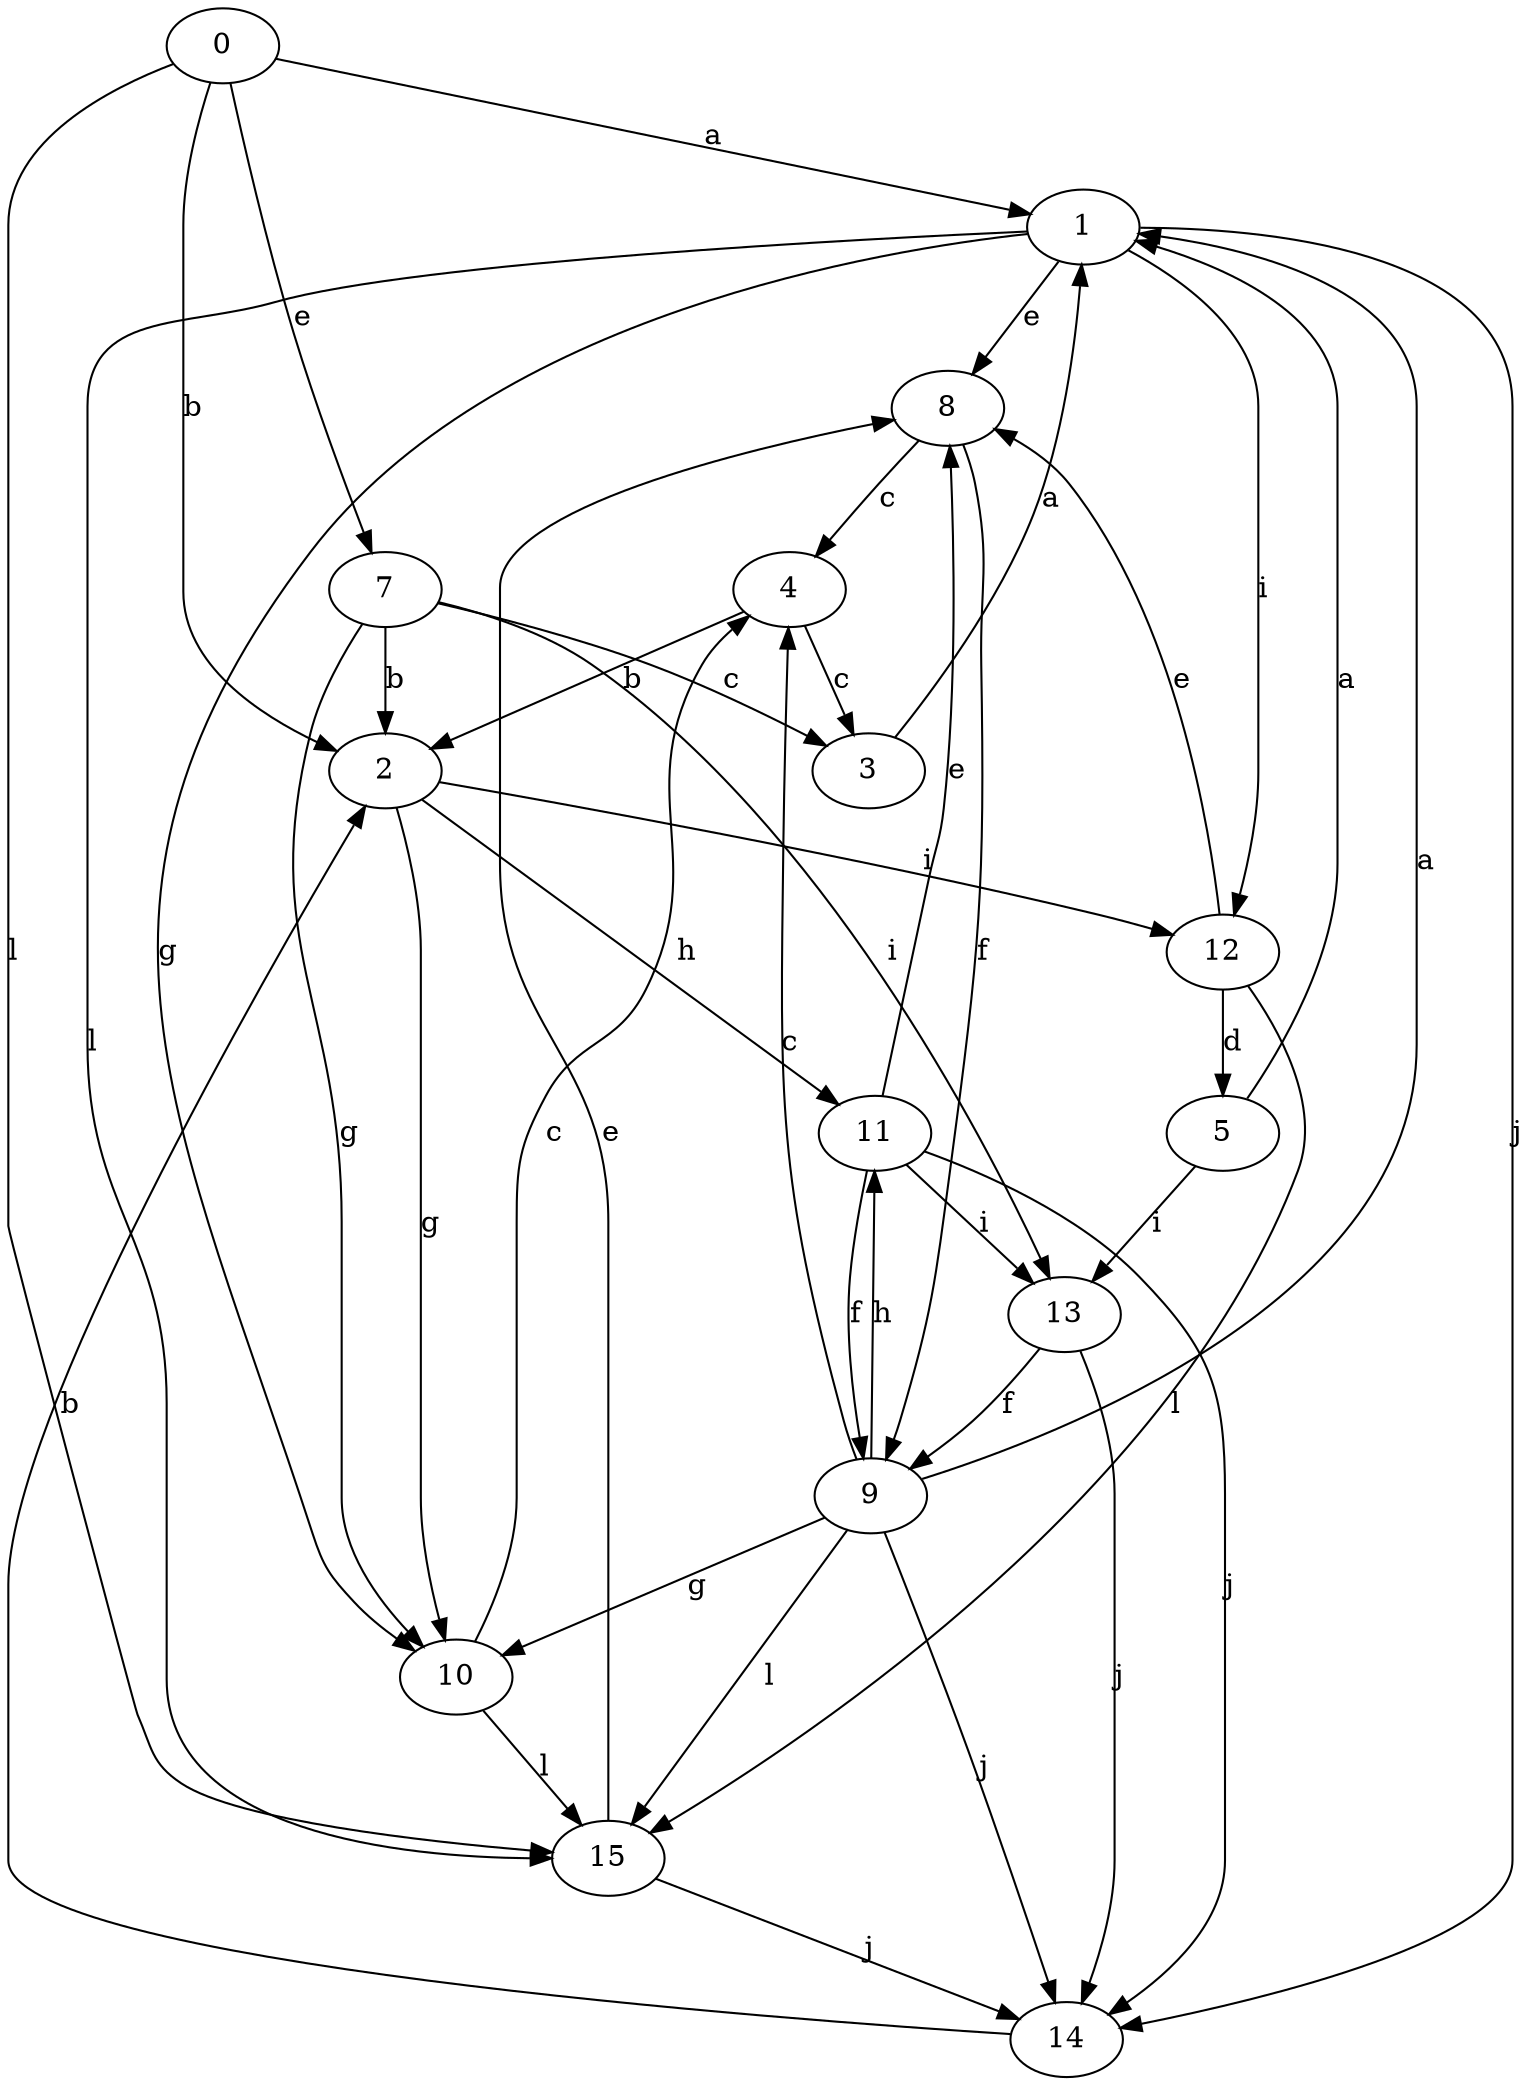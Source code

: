strict digraph  {
0;
1;
2;
3;
4;
5;
7;
8;
9;
10;
11;
12;
13;
14;
15;
0 -> 1  [label=a];
0 -> 2  [label=b];
0 -> 7  [label=e];
0 -> 15  [label=l];
1 -> 8  [label=e];
1 -> 10  [label=g];
1 -> 12  [label=i];
1 -> 14  [label=j];
1 -> 15  [label=l];
2 -> 10  [label=g];
2 -> 11  [label=h];
2 -> 12  [label=i];
3 -> 1  [label=a];
4 -> 2  [label=b];
4 -> 3  [label=c];
5 -> 1  [label=a];
5 -> 13  [label=i];
7 -> 2  [label=b];
7 -> 3  [label=c];
7 -> 10  [label=g];
7 -> 13  [label=i];
8 -> 4  [label=c];
8 -> 9  [label=f];
9 -> 1  [label=a];
9 -> 4  [label=c];
9 -> 10  [label=g];
9 -> 11  [label=h];
9 -> 14  [label=j];
9 -> 15  [label=l];
10 -> 4  [label=c];
10 -> 15  [label=l];
11 -> 8  [label=e];
11 -> 9  [label=f];
11 -> 13  [label=i];
11 -> 14  [label=j];
12 -> 5  [label=d];
12 -> 8  [label=e];
12 -> 15  [label=l];
13 -> 9  [label=f];
13 -> 14  [label=j];
14 -> 2  [label=b];
15 -> 8  [label=e];
15 -> 14  [label=j];
}
